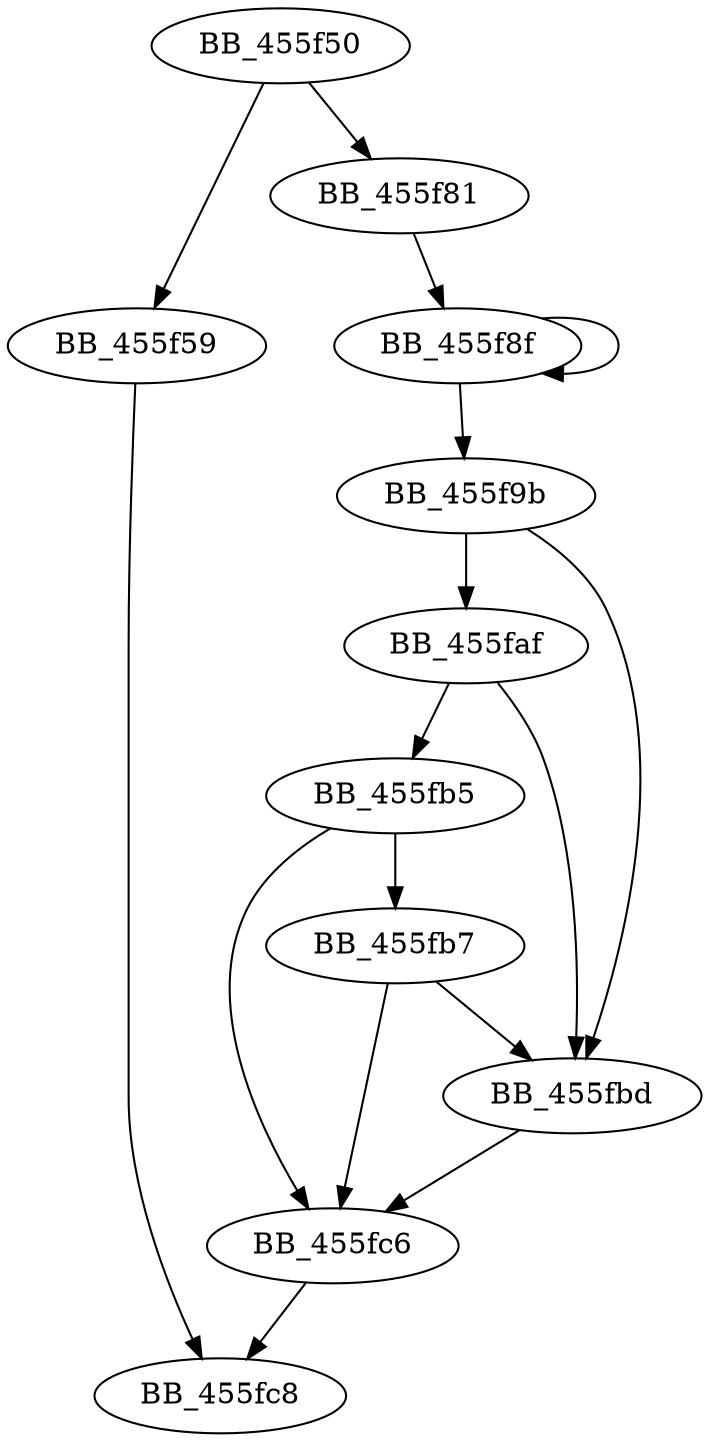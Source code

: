 DiGraph sub_455F50{
BB_455f50->BB_455f59
BB_455f50->BB_455f81
BB_455f59->BB_455fc8
BB_455f81->BB_455f8f
BB_455f8f->BB_455f8f
BB_455f8f->BB_455f9b
BB_455f9b->BB_455faf
BB_455f9b->BB_455fbd
BB_455faf->BB_455fb5
BB_455faf->BB_455fbd
BB_455fb5->BB_455fb7
BB_455fb5->BB_455fc6
BB_455fb7->BB_455fbd
BB_455fb7->BB_455fc6
BB_455fbd->BB_455fc6
BB_455fc6->BB_455fc8
}
